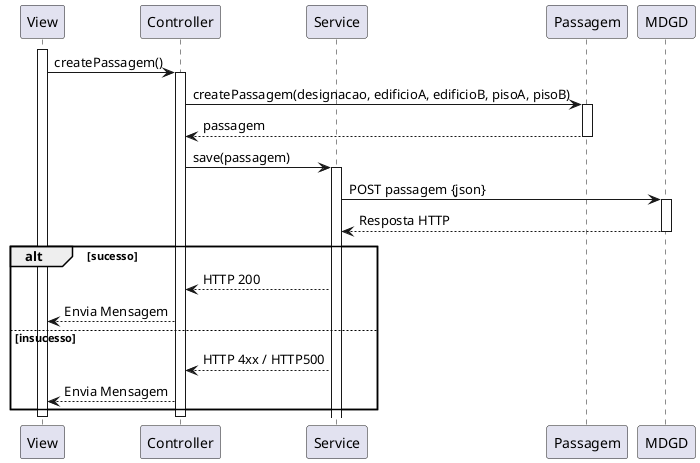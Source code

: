 @startuml vp3
participant View as view
participant Controller as ctrl
participant Service as svc
participant Passagem as model
participant MDGD as be

activate view
view -> ctrl : createPassagem()
activate ctrl
ctrl -> model : createPassagem(designacao, edificioA, edificioB, pisoA, pisoB)
activate model
model --> ctrl : passagem
deactivate model
ctrl -> svc: save(passagem)
activate svc
svc -> be: POST passagem {json}
activate be
be --> svc : Resposta HTTP
deactivate be
alt sucesso 
svc --> ctrl : HTTP 200
ctrl --> view : Envia Mensagem
else insucesso
svc --> ctrl : HTTP 4xx / HTTP500
ctrl --> view : Envia Mensagem
end
deactivate view
deactivate ctrl
@enduml